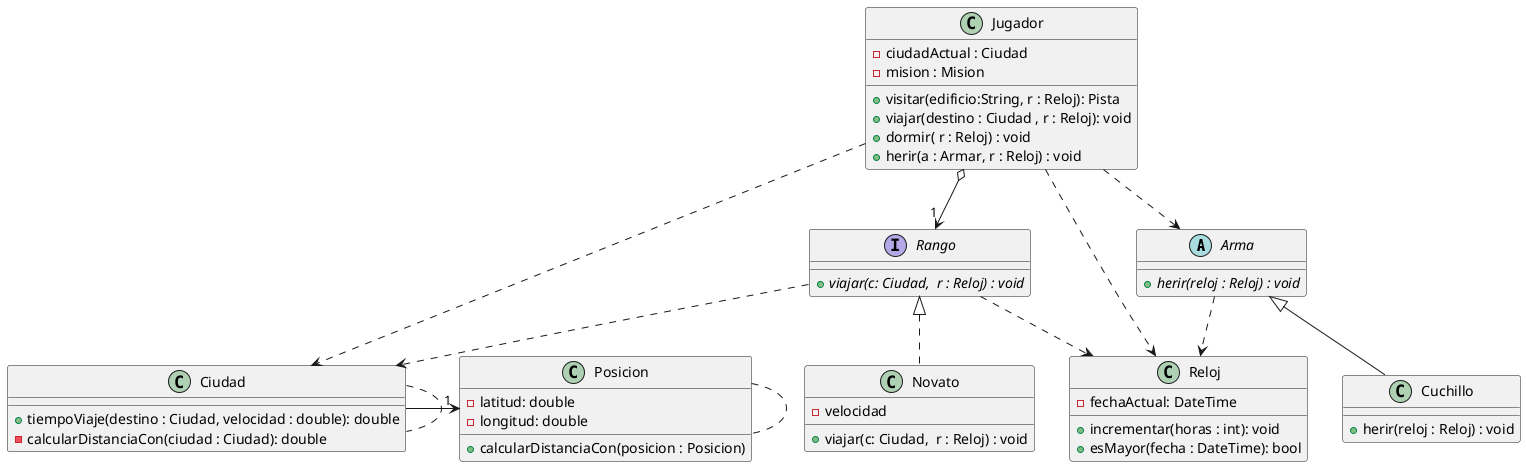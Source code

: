 @startuml


Arma <|-- Cuchillo
Rango <|.. Novato
Jugador ..> Arma
Jugador o--> "1" Rango
Arma ..> Reloj
Jugador ..> Reloj
Jugador .> Ciudad
Rango ..> Reloj
Rango ..> Ciudad
Ciudad ->"1" Posicion
Ciudad . Ciudad
Posicion . Posicion

abstract class Arma {
    {abstract} + herir(reloj : Reloj) : void
}

 class Cuchillo{
     + herir(reloj : Reloj) : void
}


interface Rango {
    {abstract} + viajar(c: Ciudad,  r : Reloj) : void
}


class Novato {
    - velocidad
    + viajar(c: Ciudad,  r : Reloj) : void
}

class Jugador {
    - ciudadActual : Ciudad
    - mision : Mision
    + visitar(edificio:String, r : Reloj): Pista
    + viajar(destino : Ciudad , r : Reloj): void
    + dormir( r : Reloj) : void
    + herir(a : Armar, r : Reloj) : void
}

class Ciudad {
    + tiempoViaje(destino : Ciudad, velocidad : double): double
    - calcularDistanciaCon(ciudad : Ciudad): double
}

class Posicion {
    - latitud: double
    - longitud: double
    + calcularDistanciaCon(posicion : Posicion)
}


class Reloj{
    - fechaActual: DateTime
    + incrementar(horas : int): void
    + esMayor(fecha : DateTime): bool
}


@enduml

